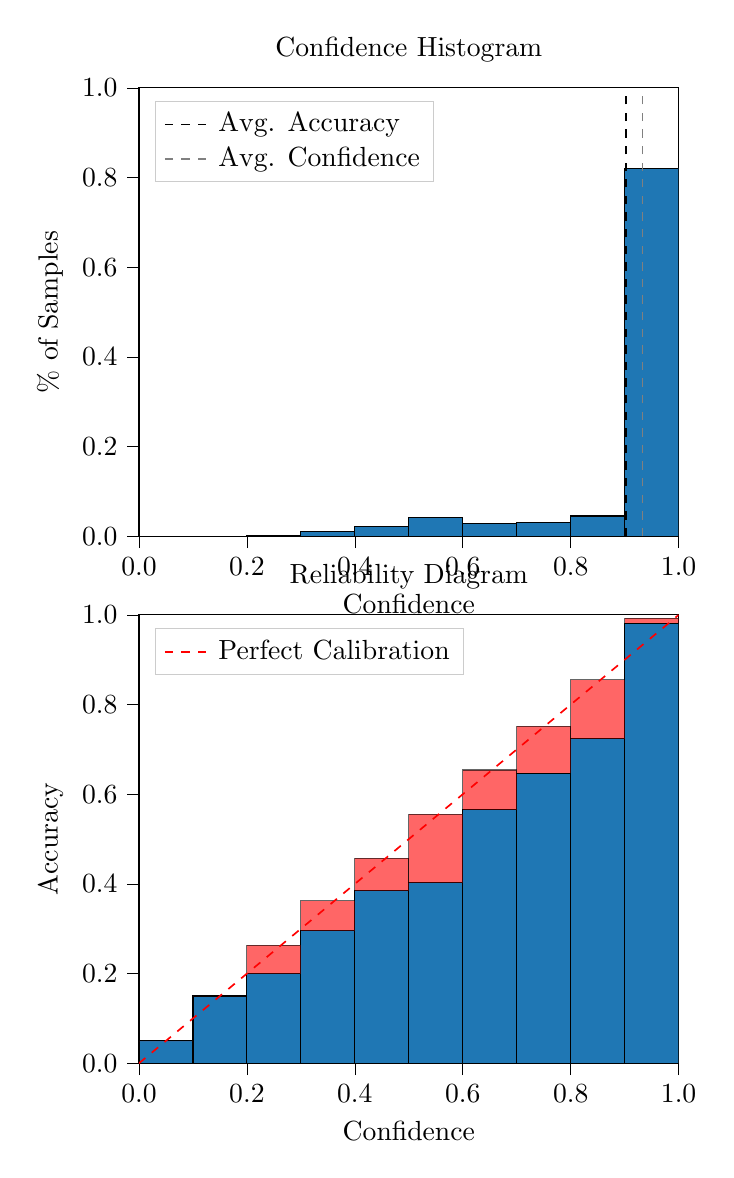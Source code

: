 % This file was created by tikzplotlib v0.9.8.
\begin{tikzpicture}

\definecolor{color0}{rgb}{0.122,0.467,0.706}

\begin{groupplot}[group style={group size=1 by 2}]
\nextgroupplot[
legend cell align={left},
legend style={
  fill opacity=0.8,
  draw opacity=1,
  text opacity=1,
  at={(0.03,0.97)},
  anchor=north west,
  draw=white!80!black
},
tick align=outside,
tick pos=left,
title={Confidence Histogram},
x grid style={white!69.02!black},
xlabel={Confidence},
xmin=0, xmax=1,
xtick style={color=black},
xtick={0,0.2,0.4,0.6,0.8,1},
xticklabels={0.0,0.2,0.4,0.6,0.8,1.0},
y grid style={white!69.02!black},
ylabel={\% of Samples},
ymin=0, ymax=1,
ytick style={color=black},
ytick={0,0.2,0.4,0.6,0.8,1},
yticklabels={0.0,0.2,0.4,0.6,0.8,1.0}
]
\draw[draw=black,fill=color0] (axis cs:-6.939e-18,0) rectangle (axis cs:0.1,0);
\draw[draw=black,fill=color0] (axis cs:0.1,0) rectangle (axis cs:0.2,0);
\draw[draw=black,fill=color0] (axis cs:0.2,0) rectangle (axis cs:0.3,0.001);
\draw[draw=black,fill=color0] (axis cs:0.3,0) rectangle (axis cs:0.4,0.01);
\draw[draw=black,fill=color0] (axis cs:0.4,0) rectangle (axis cs:0.5,0.022);
\draw[draw=black,fill=color0] (axis cs:0.5,0) rectangle (axis cs:0.6,0.041);
\draw[draw=black,fill=color0] (axis cs:0.6,0) rectangle (axis cs:0.7,0.029);
\draw[draw=black,fill=color0] (axis cs:0.7,0) rectangle (axis cs:0.8,0.031);
\draw[draw=black,fill=color0] (axis cs:0.8,0) rectangle (axis cs:0.9,0.045);
\draw[draw=black,fill=color0] (axis cs:0.9,0) rectangle (axis cs:1,0.821);
\addplot [semithick, black, dashed]
table {%
0.903 0
0.903 1
};
\addlegendentry{Avg. Accuracy}
\addplot [semithick, white!50.196!black, dashed]
table {%
0.933 0
0.933 1
};
\addlegendentry{Avg. Confidence}

\nextgroupplot[
legend cell align={left},
legend style={
  fill opacity=0.8,
  draw opacity=1,
  text opacity=1,
  at={(0.03,0.97)},
  anchor=north west,
  draw=white!80!black
},
tick align=outside,
tick pos=left,
title={Reliability Diagram},
x grid style={white!69.02!black},
xlabel={Confidence},
xmin=0, xmax=1,
xtick style={color=black},
xtick={0,0.2,0.4,0.6,0.8,1},
xticklabels={0.0,0.2,0.4,0.6,0.8,1.0},
y grid style={white!69.02!black},
ylabel={Accuracy},
ymin=0, ymax=1,
ytick style={color=black},
ytick={0,0.2,0.4,0.6,0.8,1},
yticklabels={0.0,0.2,0.4,0.6,0.8,1.0}
]
\draw[draw=black,fill=color0] (axis cs:-6.939e-18,0) rectangle (axis cs:0.1,0.05);
\draw[draw=black,fill=color0] (axis cs:0.1,0) rectangle (axis cs:0.2,0.15);
\draw[draw=black,fill=color0] (axis cs:0.2,0) rectangle (axis cs:0.3,0.2);
\draw[draw=black,fill=color0] (axis cs:0.3,0) rectangle (axis cs:0.4,0.296);
\draw[draw=black,fill=color0] (axis cs:0.4,0) rectangle (axis cs:0.5,0.385);
\draw[draw=black,fill=color0] (axis cs:0.5,0) rectangle (axis cs:0.6,0.403);
\draw[draw=black,fill=color0] (axis cs:0.6,0) rectangle (axis cs:0.7,0.566);
\draw[draw=black,fill=color0] (axis cs:0.7,0) rectangle (axis cs:0.8,0.647);
\draw[draw=black,fill=color0] (axis cs:0.8,0) rectangle (axis cs:0.9,0.724);
\draw[draw=black,fill=color0] (axis cs:0.9,0) rectangle (axis cs:1,0.981);
\draw[draw=black,fill=red,opacity=0.6] (axis cs:-6.939e-18,0.05) rectangle (axis cs:0.1,0.05);
\draw[draw=black,fill=red,opacity=0.6] (axis cs:0.1,0.15) rectangle (axis cs:0.2,0.15);
\draw[draw=black,fill=red,opacity=0.6] (axis cs:0.2,0.2) rectangle (axis cs:0.3,0.263);
\draw[draw=black,fill=red,opacity=0.6] (axis cs:0.3,0.296) rectangle (axis cs:0.4,0.363);
\draw[draw=black,fill=red,opacity=0.6] (axis cs:0.4,0.385) rectangle (axis cs:0.5,0.457);
\draw[draw=black,fill=red,opacity=0.6] (axis cs:0.5,0.403) rectangle (axis cs:0.6,0.555);
\draw[draw=black,fill=red,opacity=0.6] (axis cs:0.6,0.566) rectangle (axis cs:0.7,0.654);
\draw[draw=black,fill=red,opacity=0.6] (axis cs:0.7,0.647) rectangle (axis cs:0.8,0.752);
\draw[draw=black,fill=red,opacity=0.6] (axis cs:0.8,0.724) rectangle (axis cs:0.9,0.855);
\draw[draw=black,fill=red,opacity=0.6] (axis cs:0.9,0.981) rectangle (axis cs:1,0.993);
\addplot [semithick, red, dashed]
table {%
0 0
1 1
};
\addlegendentry{Perfect Calibration}
\end{groupplot}

\end{tikzpicture}
